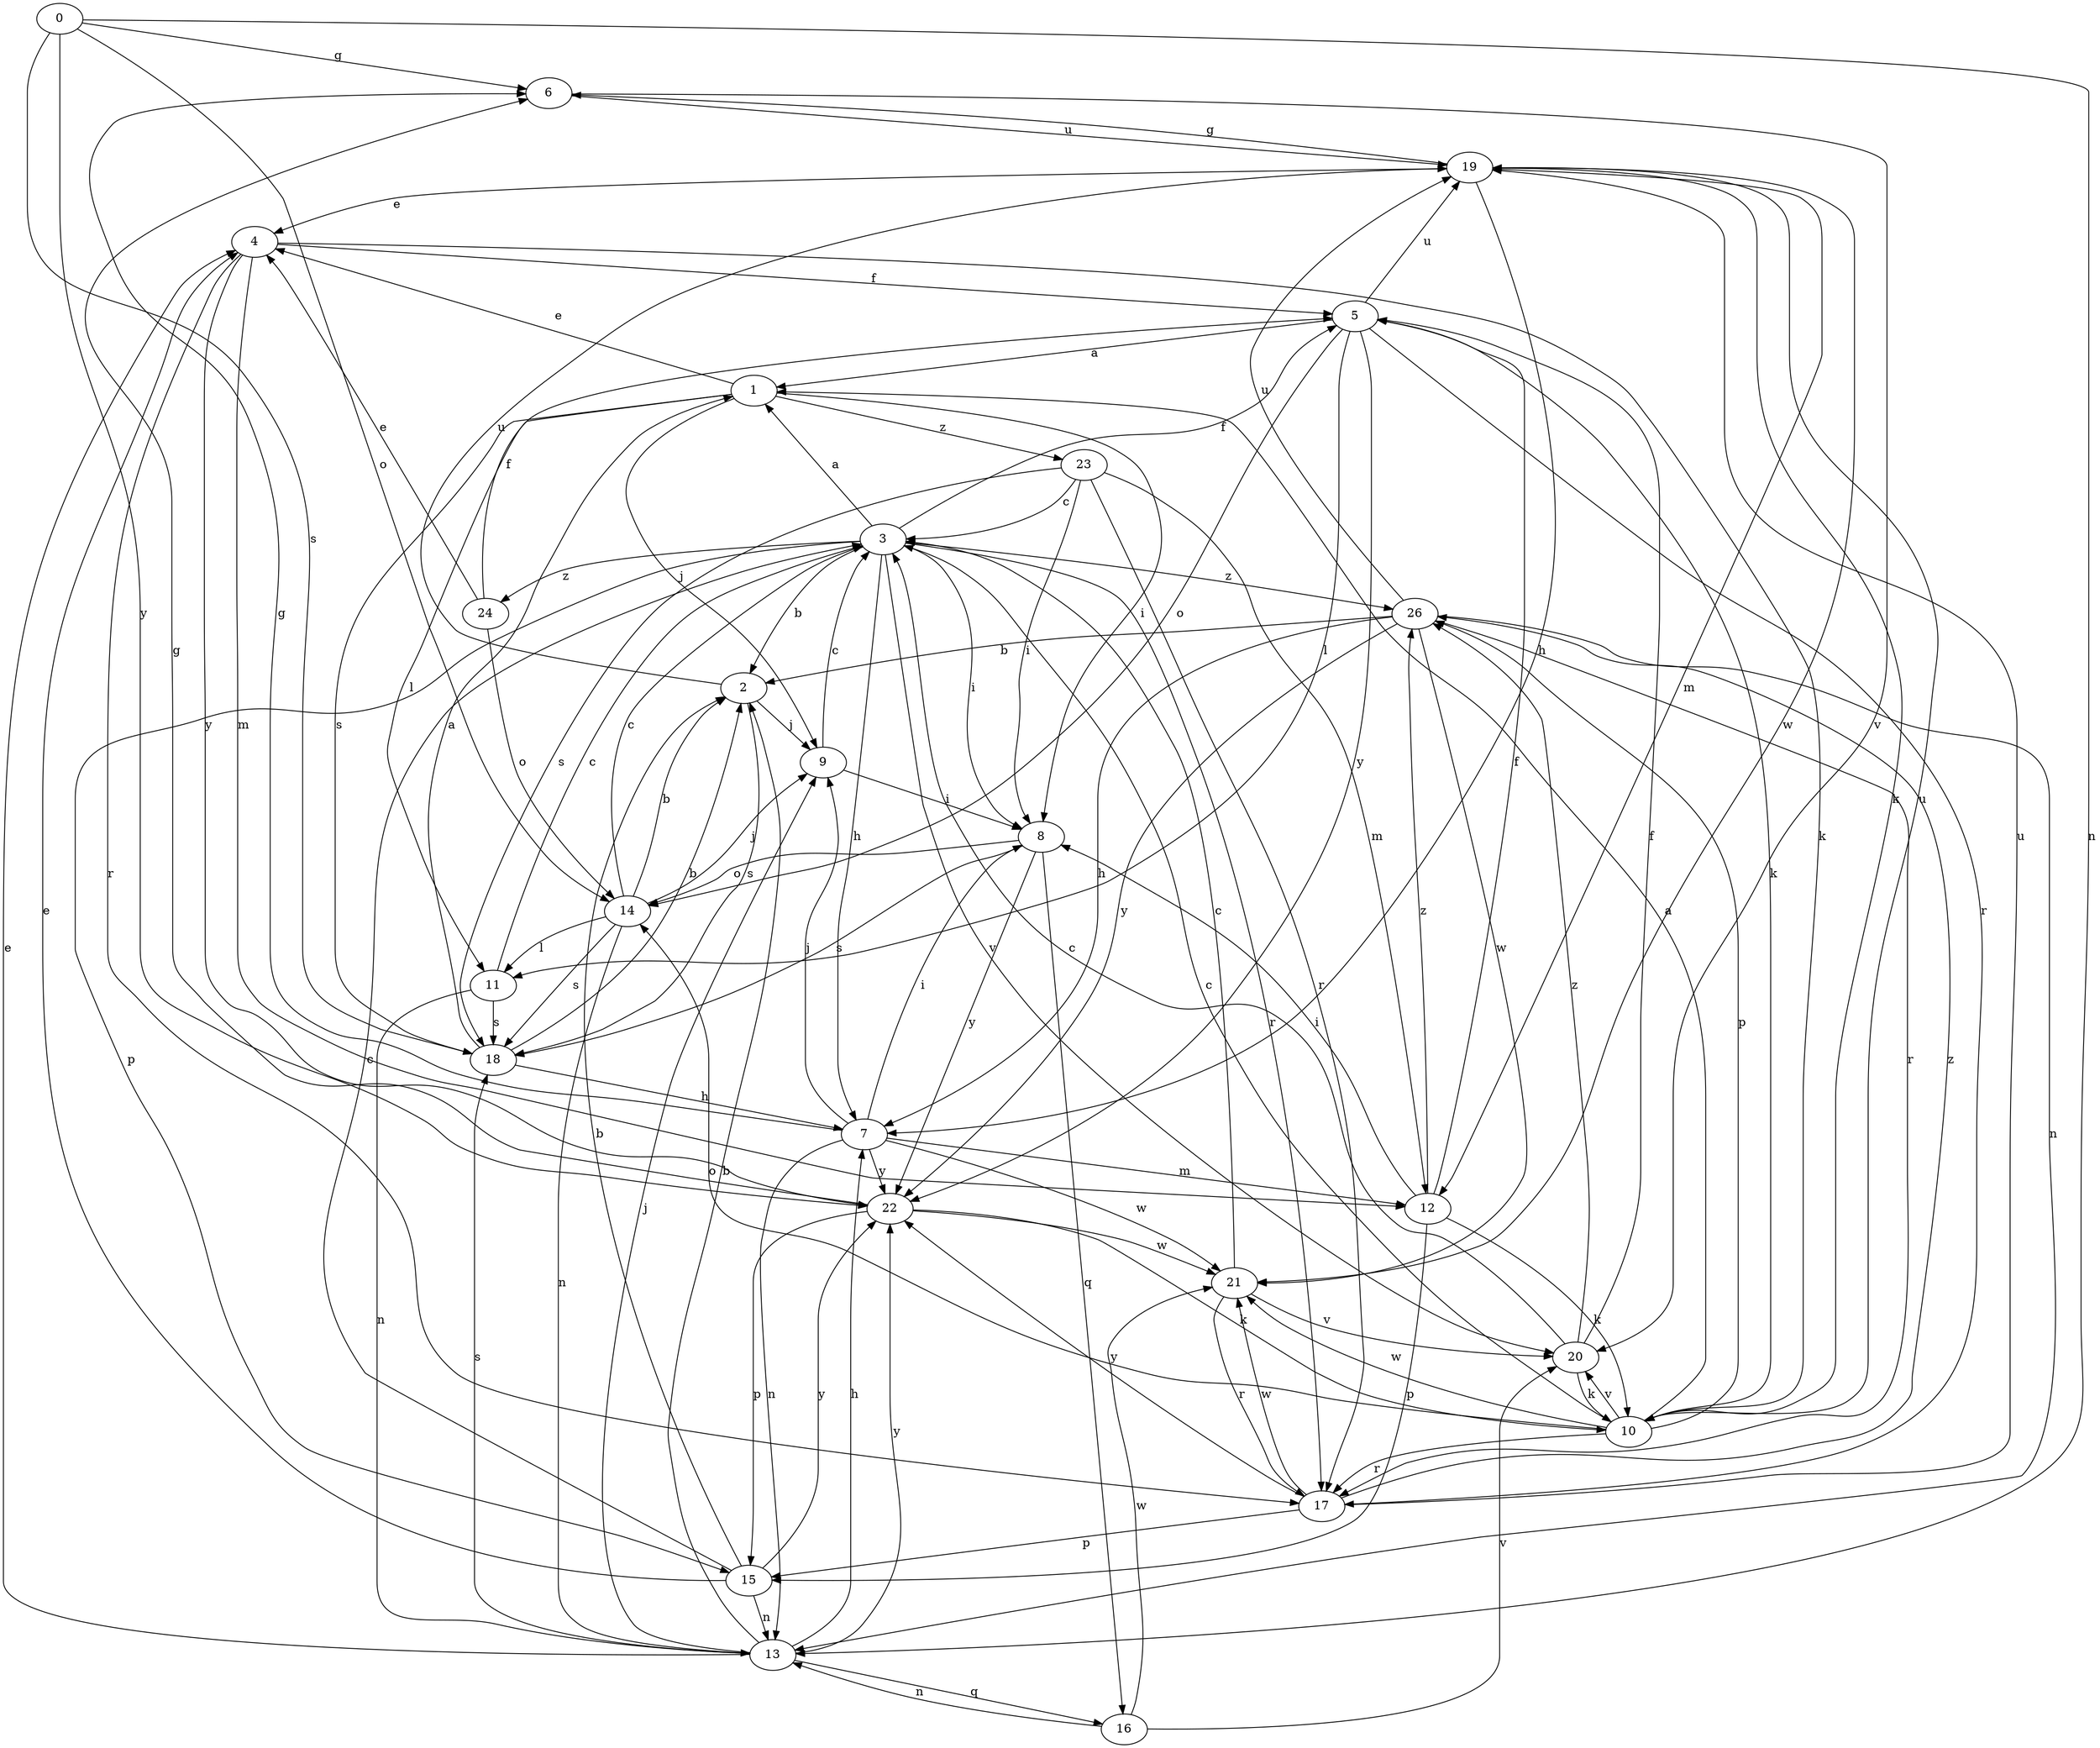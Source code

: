 strict digraph  {
0;
1;
2;
3;
4;
5;
6;
7;
8;
9;
10;
11;
12;
13;
14;
15;
16;
17;
18;
19;
20;
21;
22;
23;
24;
26;
0 -> 6  [label=g];
0 -> 13  [label=n];
0 -> 14  [label=o];
0 -> 18  [label=s];
0 -> 22  [label=y];
1 -> 4  [label=e];
1 -> 8  [label=i];
1 -> 9  [label=j];
1 -> 11  [label=l];
1 -> 18  [label=s];
1 -> 23  [label=z];
2 -> 9  [label=j];
2 -> 18  [label=s];
2 -> 19  [label=u];
3 -> 1  [label=a];
3 -> 2  [label=b];
3 -> 5  [label=f];
3 -> 7  [label=h];
3 -> 8  [label=i];
3 -> 15  [label=p];
3 -> 17  [label=r];
3 -> 20  [label=v];
3 -> 24  [label=z];
3 -> 26  [label=z];
4 -> 5  [label=f];
4 -> 10  [label=k];
4 -> 12  [label=m];
4 -> 17  [label=r];
4 -> 22  [label=y];
5 -> 1  [label=a];
5 -> 10  [label=k];
5 -> 11  [label=l];
5 -> 14  [label=o];
5 -> 17  [label=r];
5 -> 19  [label=u];
5 -> 22  [label=y];
6 -> 19  [label=u];
6 -> 20  [label=v];
7 -> 6  [label=g];
7 -> 8  [label=i];
7 -> 9  [label=j];
7 -> 12  [label=m];
7 -> 13  [label=n];
7 -> 21  [label=w];
7 -> 22  [label=y];
8 -> 14  [label=o];
8 -> 16  [label=q];
8 -> 18  [label=s];
8 -> 22  [label=y];
9 -> 3  [label=c];
9 -> 8  [label=i];
10 -> 1  [label=a];
10 -> 3  [label=c];
10 -> 14  [label=o];
10 -> 17  [label=r];
10 -> 19  [label=u];
10 -> 20  [label=v];
10 -> 21  [label=w];
10 -> 26  [label=p];
11 -> 3  [label=c];
11 -> 13  [label=n];
11 -> 18  [label=s];
12 -> 5  [label=f];
12 -> 8  [label=i];
12 -> 10  [label=k];
12 -> 15  [label=p];
12 -> 26  [label=z];
13 -> 2  [label=b];
13 -> 4  [label=e];
13 -> 7  [label=h];
13 -> 9  [label=j];
13 -> 16  [label=q];
13 -> 18  [label=s];
13 -> 22  [label=y];
14 -> 2  [label=b];
14 -> 3  [label=c];
14 -> 9  [label=j];
14 -> 11  [label=l];
14 -> 13  [label=n];
14 -> 18  [label=s];
15 -> 2  [label=b];
15 -> 3  [label=c];
15 -> 4  [label=e];
15 -> 13  [label=n];
15 -> 22  [label=y];
16 -> 13  [label=n];
16 -> 20  [label=v];
16 -> 21  [label=w];
17 -> 15  [label=p];
17 -> 19  [label=u];
17 -> 21  [label=w];
17 -> 22  [label=y];
17 -> 26  [label=z];
18 -> 1  [label=a];
18 -> 2  [label=b];
18 -> 7  [label=h];
19 -> 4  [label=e];
19 -> 6  [label=g];
19 -> 7  [label=h];
19 -> 10  [label=k];
19 -> 12  [label=m];
19 -> 21  [label=w];
20 -> 3  [label=c];
20 -> 5  [label=f];
20 -> 10  [label=k];
20 -> 26  [label=z];
21 -> 3  [label=c];
21 -> 17  [label=r];
21 -> 20  [label=v];
22 -> 6  [label=g];
22 -> 10  [label=k];
22 -> 15  [label=p];
22 -> 21  [label=w];
23 -> 3  [label=c];
23 -> 8  [label=i];
23 -> 12  [label=m];
23 -> 17  [label=r];
23 -> 18  [label=s];
24 -> 4  [label=e];
24 -> 5  [label=f];
24 -> 14  [label=o];
26 -> 2  [label=b];
26 -> 7  [label=h];
26 -> 13  [label=n];
26 -> 17  [label=r];
26 -> 19  [label=u];
26 -> 21  [label=w];
26 -> 22  [label=y];
}
